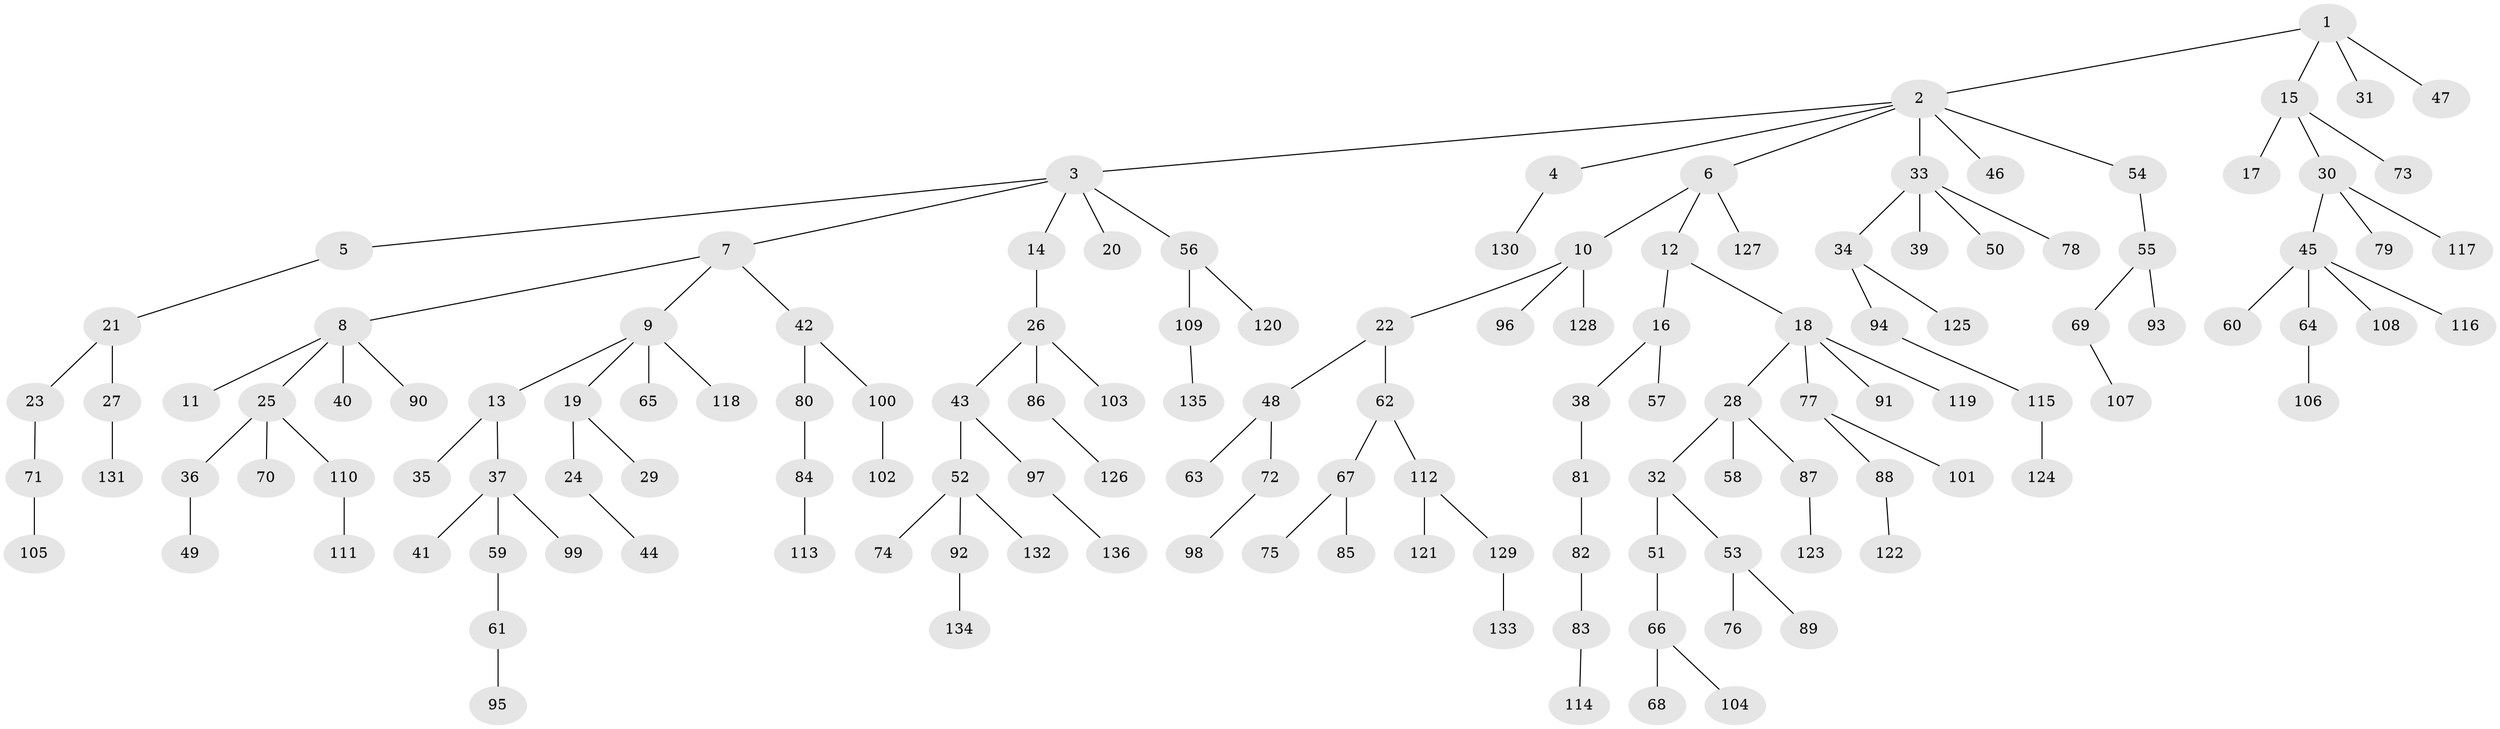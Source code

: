// coarse degree distribution, {2: 0.2926829268292683, 1: 0.43902439024390244, 3: 0.17073170731707318, 4: 0.07317073170731707, 5: 0.024390243902439025}
// Generated by graph-tools (version 1.1) at 2025/37/03/04/25 23:37:25]
// undirected, 136 vertices, 135 edges
graph export_dot {
  node [color=gray90,style=filled];
  1;
  2;
  3;
  4;
  5;
  6;
  7;
  8;
  9;
  10;
  11;
  12;
  13;
  14;
  15;
  16;
  17;
  18;
  19;
  20;
  21;
  22;
  23;
  24;
  25;
  26;
  27;
  28;
  29;
  30;
  31;
  32;
  33;
  34;
  35;
  36;
  37;
  38;
  39;
  40;
  41;
  42;
  43;
  44;
  45;
  46;
  47;
  48;
  49;
  50;
  51;
  52;
  53;
  54;
  55;
  56;
  57;
  58;
  59;
  60;
  61;
  62;
  63;
  64;
  65;
  66;
  67;
  68;
  69;
  70;
  71;
  72;
  73;
  74;
  75;
  76;
  77;
  78;
  79;
  80;
  81;
  82;
  83;
  84;
  85;
  86;
  87;
  88;
  89;
  90;
  91;
  92;
  93;
  94;
  95;
  96;
  97;
  98;
  99;
  100;
  101;
  102;
  103;
  104;
  105;
  106;
  107;
  108;
  109;
  110;
  111;
  112;
  113;
  114;
  115;
  116;
  117;
  118;
  119;
  120;
  121;
  122;
  123;
  124;
  125;
  126;
  127;
  128;
  129;
  130;
  131;
  132;
  133;
  134;
  135;
  136;
  1 -- 2;
  1 -- 15;
  1 -- 31;
  1 -- 47;
  2 -- 3;
  2 -- 4;
  2 -- 6;
  2 -- 33;
  2 -- 46;
  2 -- 54;
  3 -- 5;
  3 -- 7;
  3 -- 14;
  3 -- 20;
  3 -- 56;
  4 -- 130;
  5 -- 21;
  6 -- 10;
  6 -- 12;
  6 -- 127;
  7 -- 8;
  7 -- 9;
  7 -- 42;
  8 -- 11;
  8 -- 25;
  8 -- 40;
  8 -- 90;
  9 -- 13;
  9 -- 19;
  9 -- 65;
  9 -- 118;
  10 -- 22;
  10 -- 96;
  10 -- 128;
  12 -- 16;
  12 -- 18;
  13 -- 35;
  13 -- 37;
  14 -- 26;
  15 -- 17;
  15 -- 30;
  15 -- 73;
  16 -- 38;
  16 -- 57;
  18 -- 28;
  18 -- 77;
  18 -- 91;
  18 -- 119;
  19 -- 24;
  19 -- 29;
  21 -- 23;
  21 -- 27;
  22 -- 48;
  22 -- 62;
  23 -- 71;
  24 -- 44;
  25 -- 36;
  25 -- 70;
  25 -- 110;
  26 -- 43;
  26 -- 86;
  26 -- 103;
  27 -- 131;
  28 -- 32;
  28 -- 58;
  28 -- 87;
  30 -- 45;
  30 -- 79;
  30 -- 117;
  32 -- 51;
  32 -- 53;
  33 -- 34;
  33 -- 39;
  33 -- 50;
  33 -- 78;
  34 -- 94;
  34 -- 125;
  36 -- 49;
  37 -- 41;
  37 -- 59;
  37 -- 99;
  38 -- 81;
  42 -- 80;
  42 -- 100;
  43 -- 52;
  43 -- 97;
  45 -- 60;
  45 -- 64;
  45 -- 108;
  45 -- 116;
  48 -- 63;
  48 -- 72;
  51 -- 66;
  52 -- 74;
  52 -- 92;
  52 -- 132;
  53 -- 76;
  53 -- 89;
  54 -- 55;
  55 -- 69;
  55 -- 93;
  56 -- 109;
  56 -- 120;
  59 -- 61;
  61 -- 95;
  62 -- 67;
  62 -- 112;
  64 -- 106;
  66 -- 68;
  66 -- 104;
  67 -- 75;
  67 -- 85;
  69 -- 107;
  71 -- 105;
  72 -- 98;
  77 -- 88;
  77 -- 101;
  80 -- 84;
  81 -- 82;
  82 -- 83;
  83 -- 114;
  84 -- 113;
  86 -- 126;
  87 -- 123;
  88 -- 122;
  92 -- 134;
  94 -- 115;
  97 -- 136;
  100 -- 102;
  109 -- 135;
  110 -- 111;
  112 -- 121;
  112 -- 129;
  115 -- 124;
  129 -- 133;
}
